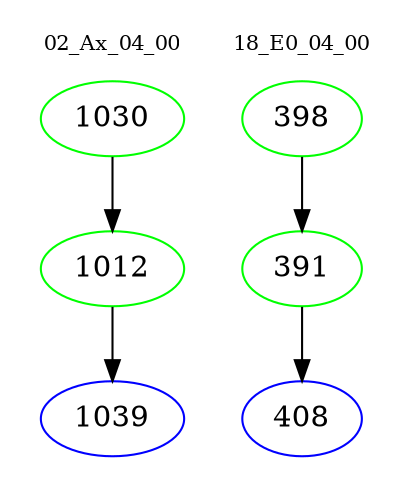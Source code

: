 digraph{
subgraph cluster_0 {
color = white
label = "02_Ax_04_00";
fontsize=10;
T0_1030 [label="1030", color="green"]
T0_1030 -> T0_1012 [color="black"]
T0_1012 [label="1012", color="green"]
T0_1012 -> T0_1039 [color="black"]
T0_1039 [label="1039", color="blue"]
}
subgraph cluster_1 {
color = white
label = "18_E0_04_00";
fontsize=10;
T1_398 [label="398", color="green"]
T1_398 -> T1_391 [color="black"]
T1_391 [label="391", color="green"]
T1_391 -> T1_408 [color="black"]
T1_408 [label="408", color="blue"]
}
}
